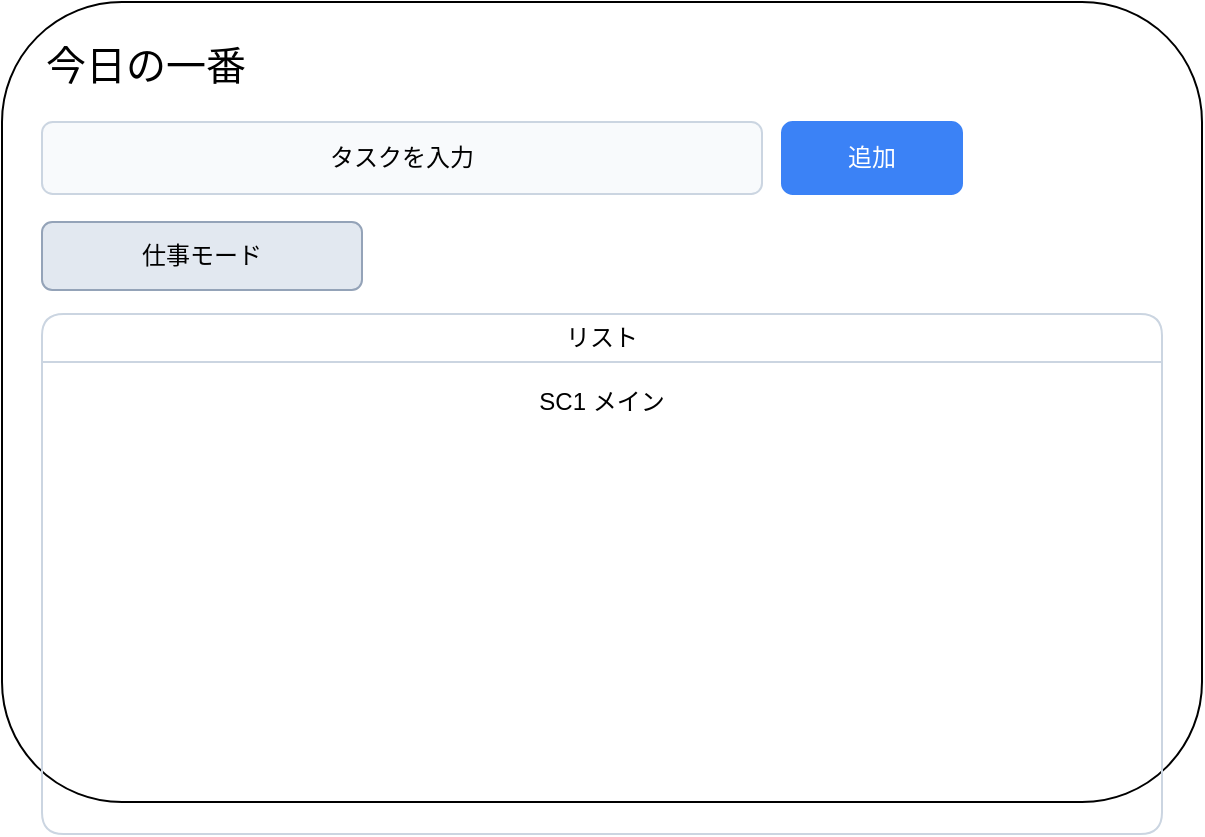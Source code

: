 <mxfile type="device">
  <diagram name="SC1" id="sc1-diagram">
    <mxGraphModel dx="1280" dy="720" grid="1" gridSize="10" guides="1" tooltips="1" connect="1" arrows="1" fold="1" page="1" pageScale="1" pageWidth="1240" pageHeight="1754" background="#ffffff">
      <root>
        <mxCell id="0"/>
        <mxCell id="1" parent="0"/>
        <!-- Screen canvas -->
        <mxCell id="c1" value="SC1 メイン" style="rounded=1;whiteSpace=wrap;html=1;fillColor=#FFFFFF;strokeColor=#000000;" vertex="1" parent="1">
          <mxGeometry x="40" y="40" width="600" height="400" as="geometry"/>
        </mxCell>
        <!-- Header -->
        <mxCell id="h1" value="今日の一番" style="text;whiteSpace=wrap;html=1;align=left;verticalAlign=middle;fontSize=20;" vertex="1" parent="c1">
          <mxGeometry x="20" y="16" width="560" height="30" as="geometry"/>
        </mxCell>
        <!-- Input -->
        <mxCell id="inp" value="タスクを入力" style="rounded=1;whiteSpace=wrap;html=1;fillColor=#F8FAFC;strokeColor=#CBD5E1;" vertex="1" parent="c1">
          <mxGeometry x="20" y="60" width="360" height="36" as="geometry"/>
        </mxCell>
        <!-- Add Button -->
        <mxCell id="add" value="追加" style="rounded=1;whiteSpace=wrap;html=1;fillColor=#3B82F6;fontColor=#FFFFFF;strokeColor=#3B82F6;" vertex="1" parent="c1">
          <mxGeometry x="390" y="60" width="90" height="36" as="geometry"/>
        </mxCell>
        <!-- Mode Button -->
        <mxCell id="mode" value="仕事モード" style="rounded=1;whiteSpace=wrap;html=1;fillColor=#E2E8F0;strokeColor=#94A3B8;" vertex="1" parent="c1">
          <mxGeometry x="20" y="110" width="160" height="34" as="geometry"/>
        </mxCell>
        <!-- List -->
        <mxCell id="list" value="リスト" style="shape=swimlane;startSize=24;rounded=1;whiteSpace=wrap;html=1;fillColor=#FFFFFF;strokeColor=#CBD5E1;" vertex="1" parent="c1">
          <mxGeometry x="20" y="156" width="560" height="260" as="geometry"/>
        </mxCell>
      </root>
    </mxGraphModel>
  </diagram>
</mxfile>
